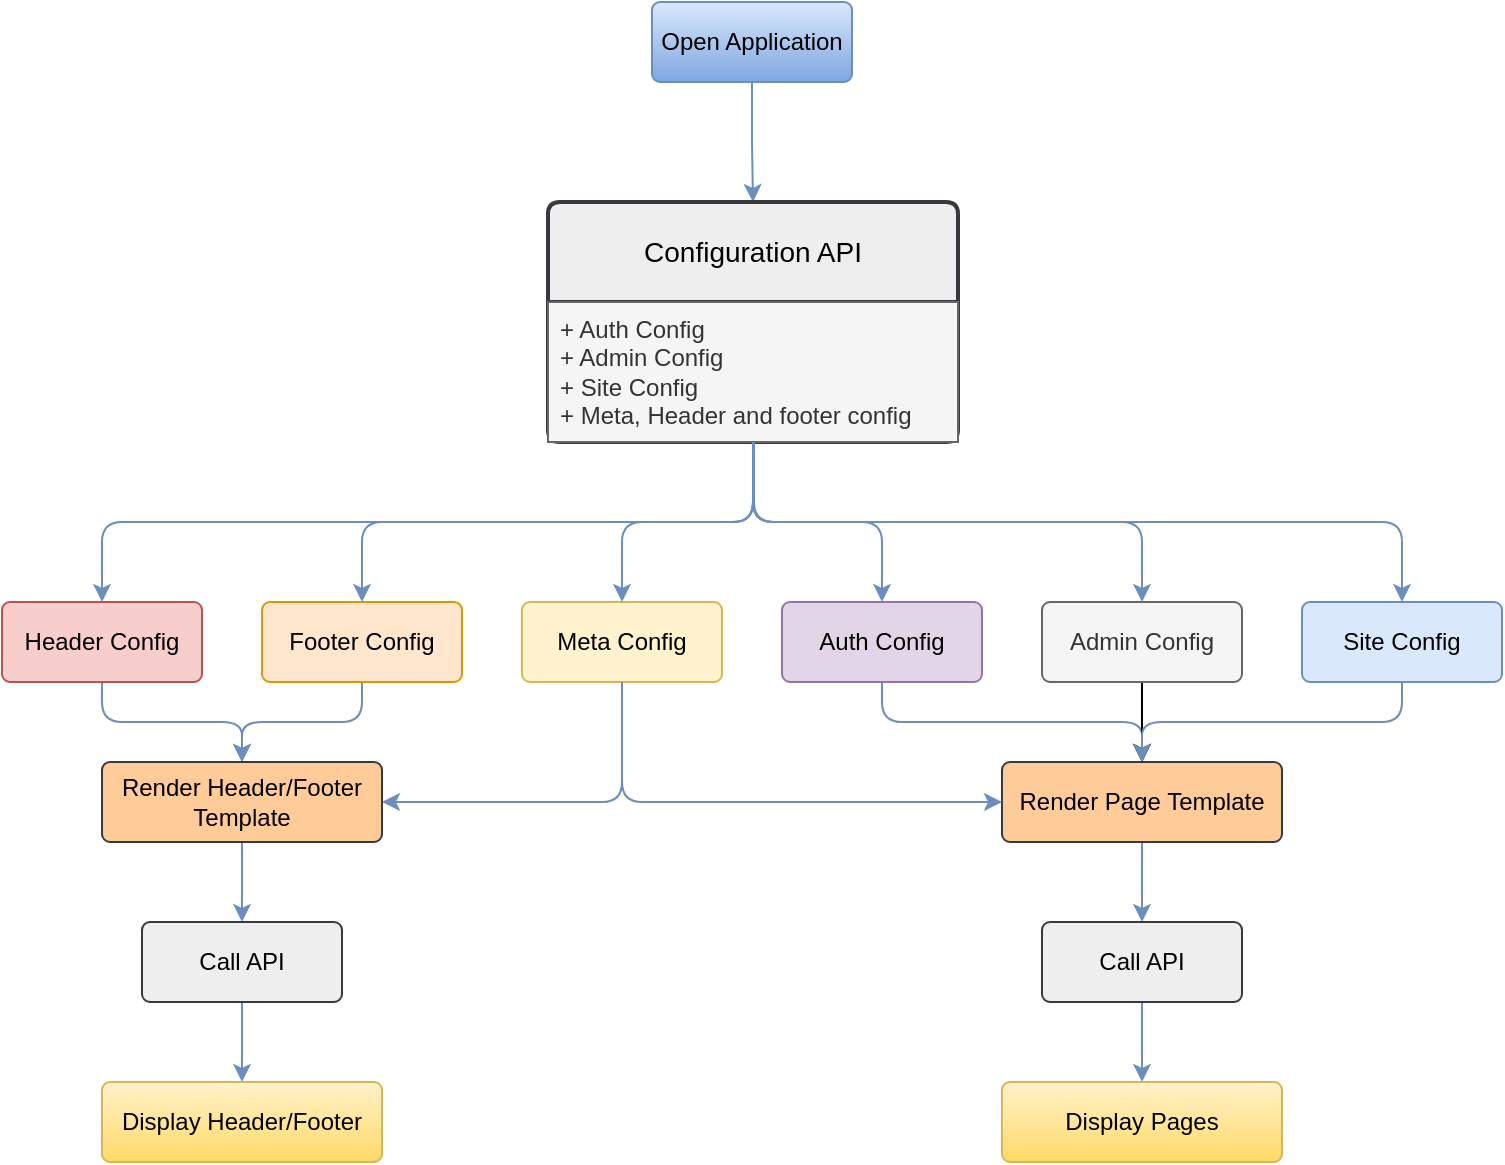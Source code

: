 <mxfile version="24.2.5" type="device">
  <diagram name="Page-1" id="_XK44H8leWg5fh9BsV82">
    <mxGraphModel dx="1727" dy="1170" grid="1" gridSize="10" guides="1" tooltips="1" connect="1" arrows="1" fold="1" page="1" pageScale="1" pageWidth="850" pageHeight="1100" math="0" shadow="0">
      <root>
        <mxCell id="0" />
        <mxCell id="1" parent="0" />
        <mxCell id="qHdgzyNY0UarlFCtfq09-21" style="edgeStyle=orthogonalEdgeStyle;rounded=0;orthogonalLoop=1;jettySize=auto;html=1;entryX=0.5;entryY=0;entryDx=0;entryDy=0;fillColor=#dae8fc;strokeColor=#6c8ebf;" edge="1" parent="1" source="qHdgzyNY0UarlFCtfq09-6" target="qHdgzyNY0UarlFCtfq09-11">
          <mxGeometry relative="1" as="geometry" />
        </mxCell>
        <mxCell id="qHdgzyNY0UarlFCtfq09-6" value="Open Application" style="rounded=1;arcSize=10;whiteSpace=wrap;html=1;align=center;fillColor=#dae8fc;gradientColor=#7ea6e0;strokeColor=#6c8ebf;" vertex="1" parent="1">
          <mxGeometry x="375" y="340" width="100" height="40" as="geometry" />
        </mxCell>
        <mxCell id="qHdgzyNY0UarlFCtfq09-11" value="&lt;span style=&quot;text-wrap: nowrap;&quot;&gt;Configuration API&lt;/span&gt;" style="swimlane;childLayout=stackLayout;horizontal=1;startSize=50;horizontalStack=0;rounded=1;fontSize=14;fontStyle=0;strokeWidth=2;resizeParent=0;resizeLast=1;shadow=0;dashed=0;align=center;arcSize=4;whiteSpace=wrap;html=1;fillColor=#eeeeee;strokeColor=#36393d;" vertex="1" parent="1">
          <mxGeometry x="323" y="440" width="205" height="120" as="geometry" />
        </mxCell>
        <mxCell id="qHdgzyNY0UarlFCtfq09-12" value="+ Auth Config&lt;br&gt;+ Admin Config&lt;br&gt;+ Site Config&lt;div&gt;+ Meta, Header and footer config&lt;/div&gt;" style="align=left;strokeColor=#666666;fillColor=#f5f5f5;spacingLeft=4;fontSize=12;verticalAlign=top;resizable=0;rotatable=0;part=1;html=1;fontColor=#333333;" vertex="1" parent="qHdgzyNY0UarlFCtfq09-11">
          <mxGeometry y="50" width="205" height="70" as="geometry" />
        </mxCell>
        <mxCell id="qHdgzyNY0UarlFCtfq09-38" style="edgeStyle=orthogonalEdgeStyle;rounded=1;orthogonalLoop=1;jettySize=auto;html=1;entryX=1;entryY=0.5;entryDx=0;entryDy=0;exitX=0.5;exitY=1;exitDx=0;exitDy=0;curved=0;fillColor=#dae8fc;strokeColor=#6c8ebf;" edge="1" parent="1" source="qHdgzyNY0UarlFCtfq09-15" target="qHdgzyNY0UarlFCtfq09-28">
          <mxGeometry relative="1" as="geometry" />
        </mxCell>
        <mxCell id="qHdgzyNY0UarlFCtfq09-15" value="Meta Config" style="rounded=1;arcSize=10;whiteSpace=wrap;html=1;align=center;fillColor=#fff2cc;strokeColor=#d6b656;" vertex="1" parent="1">
          <mxGeometry x="310" y="640" width="100" height="40" as="geometry" />
        </mxCell>
        <mxCell id="qHdgzyNY0UarlFCtfq09-30" value="" style="edgeStyle=orthogonalEdgeStyle;rounded=1;orthogonalLoop=1;jettySize=auto;html=1;curved=0;fillColor=#dae8fc;strokeColor=#6c8ebf;" edge="1" parent="1" source="qHdgzyNY0UarlFCtfq09-16" target="qHdgzyNY0UarlFCtfq09-28">
          <mxGeometry relative="1" as="geometry" />
        </mxCell>
        <mxCell id="qHdgzyNY0UarlFCtfq09-16" value="Footer&amp;nbsp;&lt;span style=&quot;background-color: initial;&quot;&gt;Config&lt;/span&gt;" style="rounded=1;arcSize=10;whiteSpace=wrap;html=1;align=center;fillColor=#ffe6cc;strokeColor=#d79b00;" vertex="1" parent="1">
          <mxGeometry x="180" y="640" width="100" height="40" as="geometry" />
        </mxCell>
        <mxCell id="qHdgzyNY0UarlFCtfq09-34" style="edgeStyle=orthogonalEdgeStyle;rounded=1;orthogonalLoop=1;jettySize=auto;html=1;exitX=0.5;exitY=1;exitDx=0;exitDy=0;curved=0;fillColor=#dae8fc;strokeColor=#6c8ebf;" edge="1" parent="1" source="qHdgzyNY0UarlFCtfq09-17" target="qHdgzyNY0UarlFCtfq09-29">
          <mxGeometry relative="1" as="geometry" />
        </mxCell>
        <mxCell id="qHdgzyNY0UarlFCtfq09-17" value="Auth Config" style="rounded=1;arcSize=10;whiteSpace=wrap;html=1;align=center;fillColor=#e1d5e7;strokeColor=#9673a6;" vertex="1" parent="1">
          <mxGeometry x="440" y="640" width="100" height="40" as="geometry" />
        </mxCell>
        <mxCell id="qHdgzyNY0UarlFCtfq09-33" value="" style="edgeStyle=orthogonalEdgeStyle;rounded=0;orthogonalLoop=1;jettySize=auto;html=1;" edge="1" parent="1" source="qHdgzyNY0UarlFCtfq09-18" target="qHdgzyNY0UarlFCtfq09-29">
          <mxGeometry relative="1" as="geometry" />
        </mxCell>
        <mxCell id="qHdgzyNY0UarlFCtfq09-18" value="Admin Config" style="rounded=1;arcSize=10;whiteSpace=wrap;html=1;align=center;fillColor=#f5f5f5;strokeColor=#666666;fontColor=#333333;" vertex="1" parent="1">
          <mxGeometry x="570" y="640" width="100" height="40" as="geometry" />
        </mxCell>
        <mxCell id="qHdgzyNY0UarlFCtfq09-31" style="edgeStyle=orthogonalEdgeStyle;rounded=1;orthogonalLoop=1;jettySize=auto;html=1;exitX=0.5;exitY=1;exitDx=0;exitDy=0;curved=0;fillColor=#dae8fc;strokeColor=#6c8ebf;" edge="1" parent="1" source="qHdgzyNY0UarlFCtfq09-19" target="qHdgzyNY0UarlFCtfq09-28">
          <mxGeometry relative="1" as="geometry" />
        </mxCell>
        <mxCell id="qHdgzyNY0UarlFCtfq09-19" value="Header Config" style="rounded=1;arcSize=10;whiteSpace=wrap;html=1;align=center;fillColor=#f8cecc;strokeColor=#b85450;" vertex="1" parent="1">
          <mxGeometry x="50" y="640" width="100" height="40" as="geometry" />
        </mxCell>
        <mxCell id="qHdgzyNY0UarlFCtfq09-35" style="edgeStyle=orthogonalEdgeStyle;rounded=1;orthogonalLoop=1;jettySize=auto;html=1;exitX=0.5;exitY=1;exitDx=0;exitDy=0;curved=0;fillColor=#dae8fc;strokeColor=#6c8ebf;" edge="1" parent="1" source="qHdgzyNY0UarlFCtfq09-20" target="qHdgzyNY0UarlFCtfq09-29">
          <mxGeometry relative="1" as="geometry" />
        </mxCell>
        <mxCell id="qHdgzyNY0UarlFCtfq09-20" value="Site Config" style="rounded=1;arcSize=10;whiteSpace=wrap;html=1;align=center;fillColor=#dae8fc;strokeColor=#6c8ebf;" vertex="1" parent="1">
          <mxGeometry x="700" y="640" width="100" height="40" as="geometry" />
        </mxCell>
        <mxCell id="qHdgzyNY0UarlFCtfq09-22" style="edgeStyle=orthogonalEdgeStyle;rounded=1;orthogonalLoop=1;jettySize=auto;html=1;entryX=0.5;entryY=0;entryDx=0;entryDy=0;curved=0;fillColor=#dae8fc;strokeColor=#6c8ebf;" edge="1" parent="1" source="qHdgzyNY0UarlFCtfq09-12" target="qHdgzyNY0UarlFCtfq09-17">
          <mxGeometry relative="1" as="geometry" />
        </mxCell>
        <mxCell id="qHdgzyNY0UarlFCtfq09-23" style="edgeStyle=orthogonalEdgeStyle;rounded=1;orthogonalLoop=1;jettySize=auto;html=1;entryX=0.5;entryY=0;entryDx=0;entryDy=0;curved=0;fillColor=#dae8fc;strokeColor=#6c8ebf;" edge="1" parent="1" source="qHdgzyNY0UarlFCtfq09-12" target="qHdgzyNY0UarlFCtfq09-15">
          <mxGeometry relative="1" as="geometry" />
        </mxCell>
        <mxCell id="qHdgzyNY0UarlFCtfq09-24" style="edgeStyle=orthogonalEdgeStyle;rounded=1;orthogonalLoop=1;jettySize=auto;html=1;entryX=0.5;entryY=0;entryDx=0;entryDy=0;curved=0;fillColor=#dae8fc;strokeColor=#6c8ebf;" edge="1" parent="1" target="qHdgzyNY0UarlFCtfq09-18">
          <mxGeometry relative="1" as="geometry">
            <mxPoint x="426" y="560" as="sourcePoint" />
            <Array as="points">
              <mxPoint x="426" y="600" />
              <mxPoint x="620" y="600" />
            </Array>
          </mxGeometry>
        </mxCell>
        <mxCell id="qHdgzyNY0UarlFCtfq09-25" style="edgeStyle=orthogonalEdgeStyle;rounded=1;orthogonalLoop=1;jettySize=auto;html=1;exitX=0.5;exitY=1;exitDx=0;exitDy=0;curved=0;fillColor=#dae8fc;strokeColor=#6c8ebf;" edge="1" parent="1" source="qHdgzyNY0UarlFCtfq09-12" target="qHdgzyNY0UarlFCtfq09-20">
          <mxGeometry relative="1" as="geometry" />
        </mxCell>
        <mxCell id="qHdgzyNY0UarlFCtfq09-26" style="edgeStyle=orthogonalEdgeStyle;rounded=1;orthogonalLoop=1;jettySize=auto;html=1;entryX=0.5;entryY=0;entryDx=0;entryDy=0;exitX=0.5;exitY=1;exitDx=0;exitDy=0;curved=0;fillColor=#dae8fc;strokeColor=#6c8ebf;" edge="1" parent="1" source="qHdgzyNY0UarlFCtfq09-12" target="qHdgzyNY0UarlFCtfq09-16">
          <mxGeometry relative="1" as="geometry" />
        </mxCell>
        <mxCell id="qHdgzyNY0UarlFCtfq09-27" style="edgeStyle=orthogonalEdgeStyle;rounded=1;orthogonalLoop=1;jettySize=auto;html=1;curved=0;fillColor=#dae8fc;strokeColor=#6c8ebf;" edge="1" parent="1" source="qHdgzyNY0UarlFCtfq09-12" target="qHdgzyNY0UarlFCtfq09-19">
          <mxGeometry relative="1" as="geometry">
            <Array as="points">
              <mxPoint x="426" y="600" />
              <mxPoint x="100" y="600" />
            </Array>
          </mxGeometry>
        </mxCell>
        <mxCell id="qHdgzyNY0UarlFCtfq09-41" value="" style="edgeStyle=orthogonalEdgeStyle;rounded=0;orthogonalLoop=1;jettySize=auto;html=1;fillColor=#dae8fc;strokeColor=#6c8ebf;" edge="1" parent="1" source="qHdgzyNY0UarlFCtfq09-28" target="qHdgzyNY0UarlFCtfq09-40">
          <mxGeometry relative="1" as="geometry" />
        </mxCell>
        <mxCell id="qHdgzyNY0UarlFCtfq09-28" value="Render Header/Footer Template" style="rounded=1;arcSize=10;whiteSpace=wrap;html=1;align=center;fillColor=#ffcc99;strokeColor=#36393d;" vertex="1" parent="1">
          <mxGeometry x="100" y="720" width="140" height="40" as="geometry" />
        </mxCell>
        <mxCell id="qHdgzyNY0UarlFCtfq09-46" value="" style="edgeStyle=orthogonalEdgeStyle;rounded=0;orthogonalLoop=1;jettySize=auto;html=1;fillColor=#dae8fc;strokeColor=#6c8ebf;" edge="1" parent="1" source="qHdgzyNY0UarlFCtfq09-29" target="qHdgzyNY0UarlFCtfq09-44">
          <mxGeometry relative="1" as="geometry" />
        </mxCell>
        <mxCell id="qHdgzyNY0UarlFCtfq09-29" value="Render Page Template" style="rounded=1;arcSize=10;whiteSpace=wrap;html=1;align=center;fillColor=#ffcc99;strokeColor=#36393d;" vertex="1" parent="1">
          <mxGeometry x="550" y="720" width="140" height="40" as="geometry" />
        </mxCell>
        <mxCell id="qHdgzyNY0UarlFCtfq09-39" style="edgeStyle=orthogonalEdgeStyle;rounded=1;orthogonalLoop=1;jettySize=auto;html=1;exitX=0.5;exitY=1;exitDx=0;exitDy=0;curved=0;fillColor=#dae8fc;strokeColor=#6c8ebf;" edge="1" parent="1" source="qHdgzyNY0UarlFCtfq09-15" target="qHdgzyNY0UarlFCtfq09-29">
          <mxGeometry relative="1" as="geometry">
            <Array as="points">
              <mxPoint x="360" y="740" />
            </Array>
          </mxGeometry>
        </mxCell>
        <mxCell id="qHdgzyNY0UarlFCtfq09-43" value="" style="edgeStyle=orthogonalEdgeStyle;rounded=0;orthogonalLoop=1;jettySize=auto;html=1;fillColor=#dae8fc;strokeColor=#6c8ebf;" edge="1" parent="1" source="qHdgzyNY0UarlFCtfq09-40" target="qHdgzyNY0UarlFCtfq09-42">
          <mxGeometry relative="1" as="geometry" />
        </mxCell>
        <mxCell id="qHdgzyNY0UarlFCtfq09-40" value="Call API" style="rounded=1;arcSize=10;whiteSpace=wrap;html=1;align=center;fillColor=#eeeeee;strokeColor=#36393d;" vertex="1" parent="1">
          <mxGeometry x="120" y="800" width="100" height="40" as="geometry" />
        </mxCell>
        <mxCell id="qHdgzyNY0UarlFCtfq09-42" value="Display Header/Footer" style="rounded=1;arcSize=10;whiteSpace=wrap;html=1;align=center;fillColor=#fff2cc;gradientColor=#ffd966;strokeColor=#d6b656;" vertex="1" parent="1">
          <mxGeometry x="100" y="880" width="140" height="40" as="geometry" />
        </mxCell>
        <mxCell id="qHdgzyNY0UarlFCtfq09-47" value="" style="edgeStyle=orthogonalEdgeStyle;rounded=0;orthogonalLoop=1;jettySize=auto;html=1;fillColor=#dae8fc;strokeColor=#6c8ebf;" edge="1" parent="1" source="qHdgzyNY0UarlFCtfq09-44" target="qHdgzyNY0UarlFCtfq09-45">
          <mxGeometry relative="1" as="geometry" />
        </mxCell>
        <mxCell id="qHdgzyNY0UarlFCtfq09-44" value="Call API" style="rounded=1;arcSize=10;whiteSpace=wrap;html=1;align=center;fillColor=#eeeeee;strokeColor=#36393d;" vertex="1" parent="1">
          <mxGeometry x="570" y="800" width="100" height="40" as="geometry" />
        </mxCell>
        <mxCell id="qHdgzyNY0UarlFCtfq09-45" value="Display Pages" style="rounded=1;arcSize=10;whiteSpace=wrap;html=1;align=center;fillColor=#fff2cc;gradientColor=#ffd966;strokeColor=#d6b656;" vertex="1" parent="1">
          <mxGeometry x="550" y="880" width="140" height="40" as="geometry" />
        </mxCell>
      </root>
    </mxGraphModel>
  </diagram>
</mxfile>
